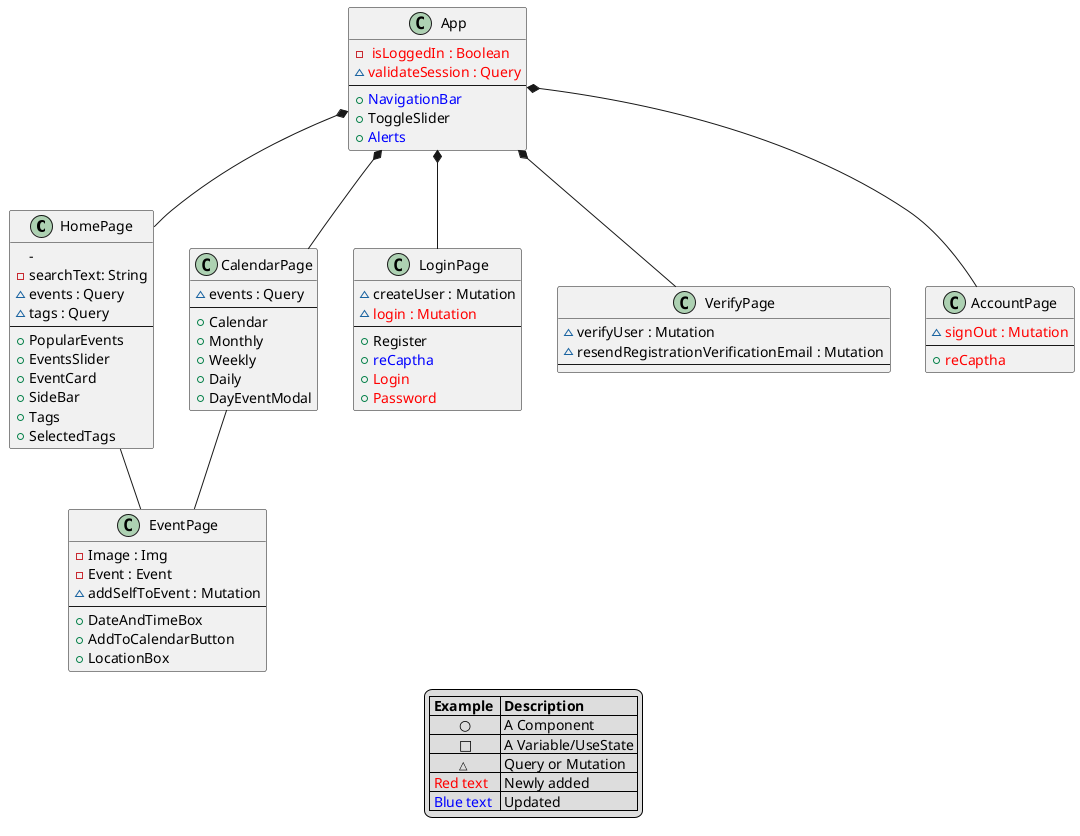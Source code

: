 @startuml FrontEndClassDiagram
class HomePage {
    - 
    - searchText: String
    ~ events : Query
    ~ tags : Query
    --
    + PopularEvents
    + EventsSlider
    + EventCard
    + SideBar
    + Tags 
    + SelectedTags
}

class App {
    -<color:red> isLoggedIn : Boolean
    ~<color:red>validateSession : Query
    --
    + <color:blue>NavigationBar
    + ToggleSlider
    + <color:blue>Alerts
}
class CalendarPage {
    ~ events : Query 
    --
    + Calendar
    + Monthly
    + Weekly
    + Daily
    + DayEventModal    
}
class EventPage {
    -Image : Img
    -Event : Event
    ~addSelfToEvent : Mutation
    --
    + DateAndTimeBox
    + AddToCalendarButton
    + LocationBox
}
class LoginPage {
    ~ createUser : Mutation
    ~ <color:red>login : Mutation
    --
    +Register
    +<color:blue>reCaptha
    +<color:red>Login
    +<color:red>Password
    }
    class VerifyPage {
    ~ verifyUser : Mutation
    ~ resendRegistrationVerificationEmail : Mutation
    --
}
class AccountPage {
    ~ <color:red>signOut : Mutation
    --
    +<color:red>reCaptha
}

App*-- HomePage 
App*-- CalendarPage   
App*-- LoginPage
App*-- AccountPage
App*-- VerifyPage
HomePage-- EventPage
CalendarPage-- EventPage

legend
    |= Example  |= Description |
    |        ○ | A Component |
    |        □ | A Variable/UseState |
    |        <size:11>△ | Query or Mutation |
    |<color:red> Red text | Newly added|
    |<color:blue> Blue text | Updated |
endlegend
@enduml


class AddEventPage {
    --
}



